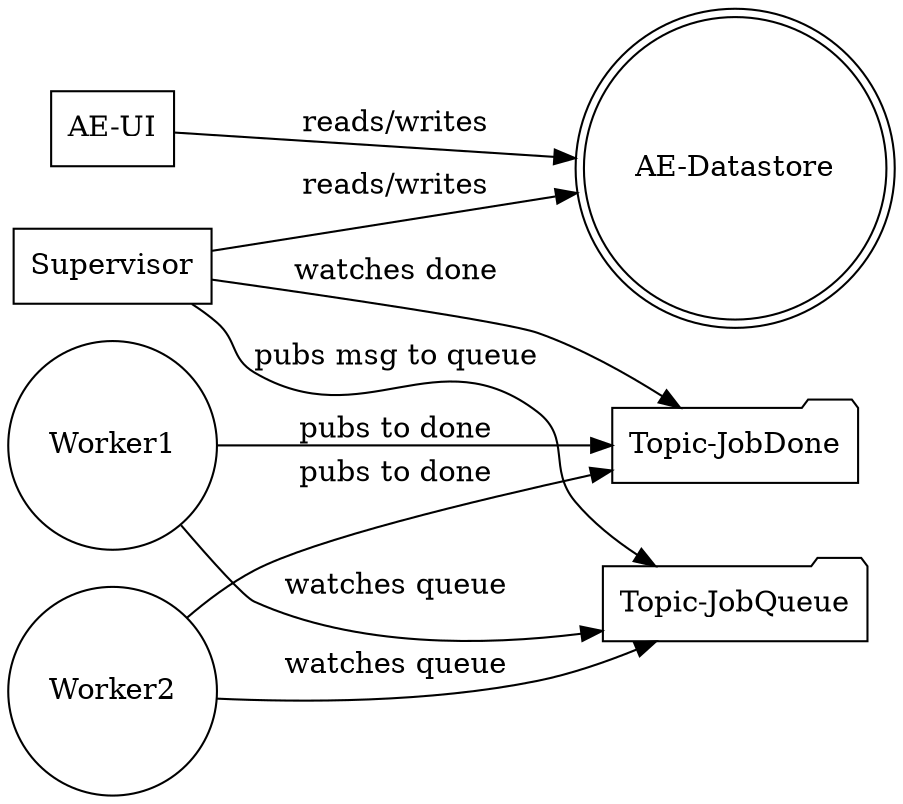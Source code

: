 digraph FlowDraft1 {
  rankdir=LR;
  size="80,50"
  splines=true;
  overlap=scalexy;
  K="3"
  repulsiveForce="2"
  node [shape = doublecircle];
  "AE-Datastore"
  node [shape = folder];
  "Topic-JobQueue"
  "Topic-JobDone"
  node [shape = box];
  "AE-UI"
  "Supervisor"
  node [shape = circle];
  "AE-UI" -> "AE-Datastore" [ label = "reads/writes"]
  "Supervisor" -> "AE-Datastore" [ label="reads/writes"];
  "Supervisor" -> "Topic-JobQueue" [ label = "pubs msg to queue"];
  "Supervisor" -> "Topic-JobDone" [ label = "watches done" ];
  "Worker1" -> "Topic-JobQueue" [ label = "watches queue" ];
  "Worker2" -> "Topic-JobQueue" [ label = "watches queue" ];
  "Worker1" -> "Topic-JobDone" [ label = "pubs to done" ];
  "Worker2" -> "Topic-JobDone" [ label = "pubs to done" ];
}